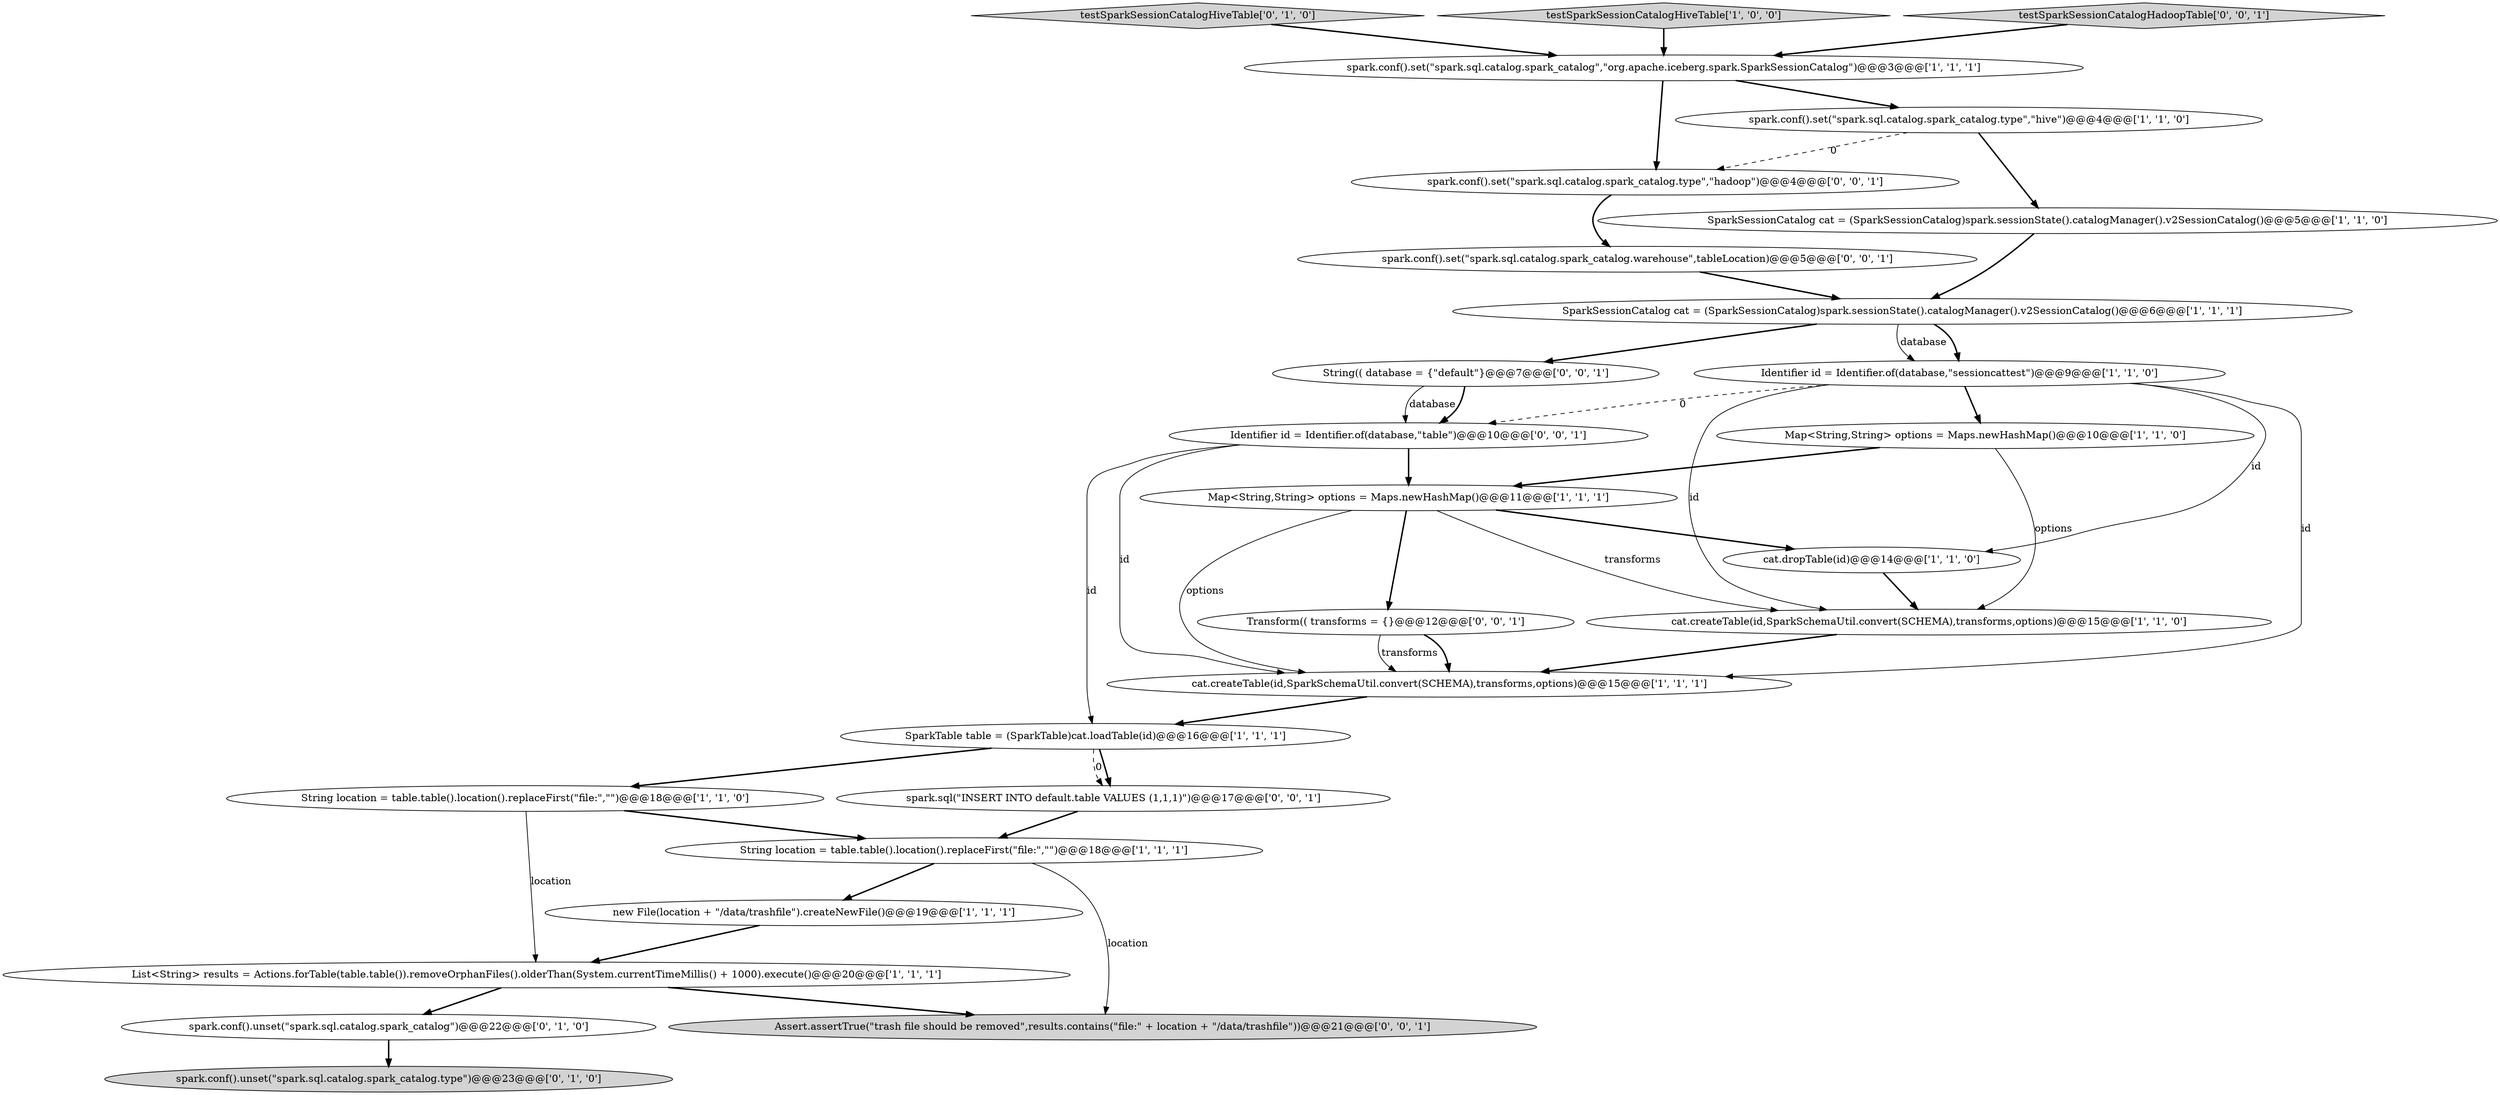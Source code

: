 digraph {
8 [style = filled, label = "String location = table.table().location().replaceFirst(\"file:\",\"\")@@@18@@@['1', '1', '0']", fillcolor = white, shape = ellipse image = "AAA0AAABBB1BBB"];
23 [style = filled, label = "spark.conf().set(\"spark.sql.catalog.spark_catalog.type\",\"hadoop\")@@@4@@@['0', '0', '1']", fillcolor = white, shape = ellipse image = "AAA0AAABBB3BBB"];
21 [style = filled, label = "spark.sql(\"INSERT INTO default.table VALUES (1,1,1)\")@@@17@@@['0', '0', '1']", fillcolor = white, shape = ellipse image = "AAA0AAABBB3BBB"];
1 [style = filled, label = "SparkSessionCatalog cat = (SparkSessionCatalog)spark.sessionState().catalogManager().v2SessionCatalog()@@@5@@@['1', '1', '0']", fillcolor = white, shape = ellipse image = "AAA0AAABBB1BBB"];
5 [style = filled, label = "SparkTable table = (SparkTable)cat.loadTable(id)@@@16@@@['1', '1', '1']", fillcolor = white, shape = ellipse image = "AAA0AAABBB1BBB"];
0 [style = filled, label = "cat.createTable(id,SparkSchemaUtil.convert(SCHEMA),transforms,options)@@@15@@@['1', '1', '0']", fillcolor = white, shape = ellipse image = "AAA0AAABBB1BBB"];
7 [style = filled, label = "spark.conf().set(\"spark.sql.catalog.spark_catalog.type\",\"hive\")@@@4@@@['1', '1', '0']", fillcolor = white, shape = ellipse image = "AAA0AAABBB1BBB"];
16 [style = filled, label = "testSparkSessionCatalogHiveTable['0', '1', '0']", fillcolor = lightgray, shape = diamond image = "AAA0AAABBB2BBB"];
24 [style = filled, label = "String(( database = {\"default\"}@@@7@@@['0', '0', '1']", fillcolor = white, shape = ellipse image = "AAA0AAABBB3BBB"];
19 [style = filled, label = "Identifier id = Identifier.of(database,\"table\")@@@10@@@['0', '0', '1']", fillcolor = white, shape = ellipse image = "AAA0AAABBB3BBB"];
3 [style = filled, label = "String location = table.table().location().replaceFirst(\"file:\",\"\")@@@18@@@['1', '1', '1']", fillcolor = white, shape = ellipse image = "AAA0AAABBB1BBB"];
12 [style = filled, label = "spark.conf().set(\"spark.sql.catalog.spark_catalog\",\"org.apache.iceberg.spark.SparkSessionCatalog\")@@@3@@@['1', '1', '1']", fillcolor = white, shape = ellipse image = "AAA0AAABBB1BBB"];
4 [style = filled, label = "Identifier id = Identifier.of(database,\"sessioncattest\")@@@9@@@['1', '1', '0']", fillcolor = white, shape = ellipse image = "AAA0AAABBB1BBB"];
6 [style = filled, label = "List<String> results = Actions.forTable(table.table()).removeOrphanFiles().olderThan(System.currentTimeMillis() + 1000).execute()@@@20@@@['1', '1', '1']", fillcolor = white, shape = ellipse image = "AAA0AAABBB1BBB"];
11 [style = filled, label = "testSparkSessionCatalogHiveTable['1', '0', '0']", fillcolor = lightgray, shape = diamond image = "AAA0AAABBB1BBB"];
10 [style = filled, label = "cat.dropTable(id)@@@14@@@['1', '1', '0']", fillcolor = white, shape = ellipse image = "AAA0AAABBB1BBB"];
13 [style = filled, label = "SparkSessionCatalog cat = (SparkSessionCatalog)spark.sessionState().catalogManager().v2SessionCatalog()@@@6@@@['1', '1', '1']", fillcolor = white, shape = ellipse image = "AAA0AAABBB1BBB"];
9 [style = filled, label = "Map<String,String> options = Maps.newHashMap()@@@10@@@['1', '1', '0']", fillcolor = white, shape = ellipse image = "AAA0AAABBB1BBB"];
14 [style = filled, label = "Map<String,String> options = Maps.newHashMap()@@@11@@@['1', '1', '1']", fillcolor = white, shape = ellipse image = "AAA0AAABBB1BBB"];
25 [style = filled, label = "Transform(( transforms = {}@@@12@@@['0', '0', '1']", fillcolor = white, shape = ellipse image = "AAA0AAABBB3BBB"];
20 [style = filled, label = "Assert.assertTrue(\"trash file should be removed\",results.contains(\"file:\" + location + \"/data/trashfile\"))@@@21@@@['0', '0', '1']", fillcolor = lightgray, shape = ellipse image = "AAA0AAABBB3BBB"];
2 [style = filled, label = "cat.createTable(id,SparkSchemaUtil.convert(SCHEMA),transforms,options)@@@15@@@['1', '1', '1']", fillcolor = white, shape = ellipse image = "AAA0AAABBB1BBB"];
26 [style = filled, label = "testSparkSessionCatalogHadoopTable['0', '0', '1']", fillcolor = lightgray, shape = diamond image = "AAA0AAABBB3BBB"];
15 [style = filled, label = "new File(location + \"/data/trashfile\").createNewFile()@@@19@@@['1', '1', '1']", fillcolor = white, shape = ellipse image = "AAA0AAABBB1BBB"];
17 [style = filled, label = "spark.conf().unset(\"spark.sql.catalog.spark_catalog.type\")@@@23@@@['0', '1', '0']", fillcolor = lightgray, shape = ellipse image = "AAA1AAABBB2BBB"];
22 [style = filled, label = "spark.conf().set(\"spark.sql.catalog.spark_catalog.warehouse\",tableLocation)@@@5@@@['0', '0', '1']", fillcolor = white, shape = ellipse image = "AAA0AAABBB3BBB"];
18 [style = filled, label = "spark.conf().unset(\"spark.sql.catalog.spark_catalog\")@@@22@@@['0', '1', '0']", fillcolor = white, shape = ellipse image = "AAA1AAABBB2BBB"];
23->22 [style = bold, label=""];
12->7 [style = bold, label=""];
8->6 [style = solid, label="location"];
6->18 [style = bold, label=""];
21->3 [style = bold, label=""];
14->0 [style = solid, label="transforms"];
5->8 [style = bold, label=""];
11->12 [style = bold, label=""];
13->4 [style = bold, label=""];
24->19 [style = solid, label="database"];
19->2 [style = solid, label="id"];
25->2 [style = bold, label=""];
4->2 [style = solid, label="id"];
2->5 [style = bold, label=""];
4->0 [style = solid, label="id"];
14->2 [style = solid, label="options"];
12->23 [style = bold, label=""];
13->24 [style = bold, label=""];
6->20 [style = bold, label=""];
10->0 [style = bold, label=""];
15->6 [style = bold, label=""];
19->5 [style = solid, label="id"];
8->3 [style = bold, label=""];
9->0 [style = solid, label="options"];
3->20 [style = solid, label="location"];
16->12 [style = bold, label=""];
7->23 [style = dashed, label="0"];
5->21 [style = bold, label=""];
4->9 [style = bold, label=""];
5->21 [style = dashed, label="0"];
3->15 [style = bold, label=""];
9->14 [style = bold, label=""];
14->25 [style = bold, label=""];
13->4 [style = solid, label="database"];
25->2 [style = solid, label="transforms"];
26->12 [style = bold, label=""];
18->17 [style = bold, label=""];
24->19 [style = bold, label=""];
19->14 [style = bold, label=""];
7->1 [style = bold, label=""];
0->2 [style = bold, label=""];
4->19 [style = dashed, label="0"];
14->10 [style = bold, label=""];
4->10 [style = solid, label="id"];
22->13 [style = bold, label=""];
1->13 [style = bold, label=""];
}
